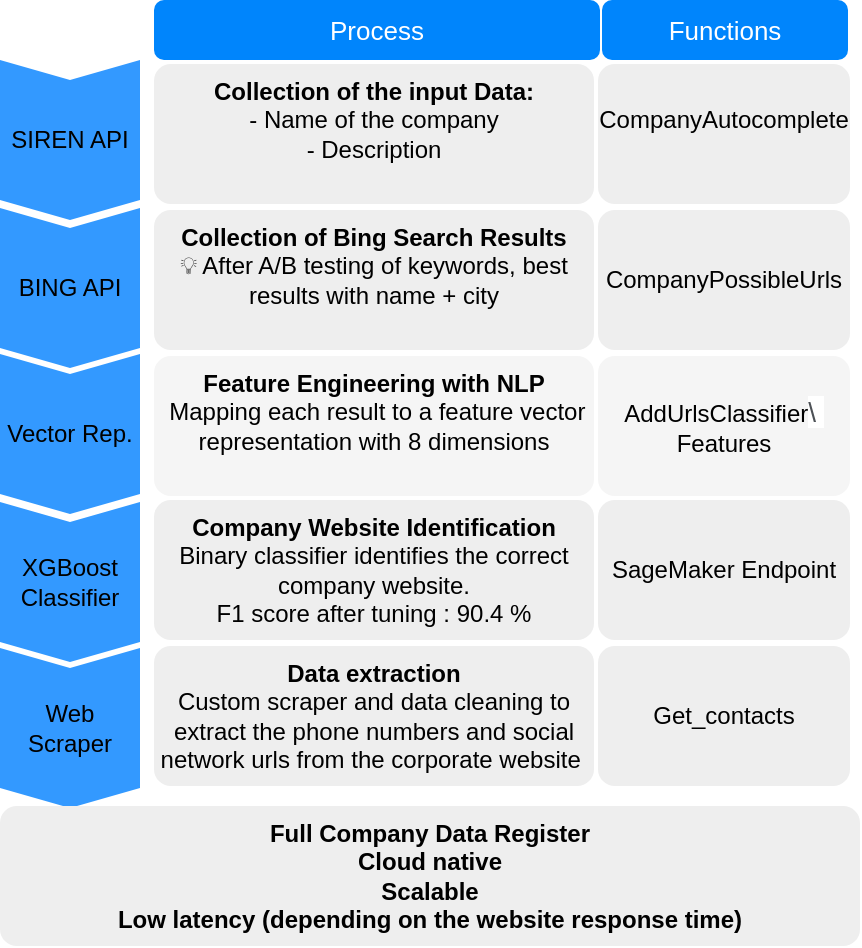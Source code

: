 <mxfile>
    <diagram id="nWdsQpbmOR0-idatPH8A" name="Page-1">
        <mxGraphModel dx="74" dy="680" grid="1" gridSize="10" guides="1" tooltips="1" connect="1" arrows="1" fold="1" page="1" pageScale="1" pageWidth="827" pageHeight="1169" math="0" shadow="0">
            <root>
                <mxCell id="0"/>
                <mxCell id="1" parent="0"/>
                <mxCell id="2" value="SIREN API" style="shape=step;perimeter=stepPerimeter;whiteSpace=wrap;html=1;fixedSize=1;size=10;direction=south;fillColor=#3399FF;strokeColor=none;rounded=0;fontColor=#000000;" parent="1" vertex="1">
                    <mxGeometry x="300" y="30" width="70" height="80" as="geometry"/>
                </mxCell>
                <mxCell id="3" value="BING API" style="shape=step;perimeter=stepPerimeter;whiteSpace=wrap;html=1;fixedSize=1;size=10;direction=south;fillColor=#3399FF;strokeColor=none;rounded=0;fontColor=#000000;" parent="1" vertex="1">
                    <mxGeometry x="300" y="104" width="70" height="80" as="geometry"/>
                </mxCell>
                <mxCell id="4" value="XGBoost Classifier" style="shape=step;perimeter=stepPerimeter;whiteSpace=wrap;html=1;fixedSize=1;size=10;direction=south;fillColor=#3399FF;strokeColor=none;rounded=0;fontColor=#000000;" parent="1" vertex="1">
                    <mxGeometry x="300" y="251" width="70" height="80" as="geometry"/>
                </mxCell>
                <mxCell id="5" value="Web Scraper" style="shape=step;perimeter=stepPerimeter;whiteSpace=wrap;html=1;fixedSize=1;size=10;direction=south;fillColor=#3399FF;strokeColor=none;rounded=0;fontColor=#000000;" parent="1" vertex="1">
                    <mxGeometry x="300" y="324" width="70" height="80" as="geometry"/>
                </mxCell>
                <mxCell id="6" value="&lt;font&gt;&lt;font&gt;&lt;b&gt;Collection of the input Data:&lt;/b&gt;&lt;br&gt;- Name of the company&lt;br&gt;- Description&lt;/font&gt;&lt;br&gt;&lt;/font&gt;" style="rounded=1;strokeColor=none;fillColor=#EEEEEE;align=center;arcSize=12;verticalAlign=top;whiteSpace=wrap;html=1;fontSize=12;fontColor=#000000;" parent="1" vertex="1">
                    <mxGeometry x="377" y="32" width="220" height="70" as="geometry"/>
                </mxCell>
                <mxCell id="7" value="&lt;font&gt;&lt;b&gt;Collection of Bing Search Results&lt;/b&gt;&lt;br&gt;💡 After A/B testing of keywords, best results with name + city&lt;br&gt;&lt;/font&gt;" style="rounded=1;strokeColor=none;fillColor=#EEEEEE;align=center;arcSize=12;verticalAlign=top;whiteSpace=wrap;html=1;fontSize=12;fontColor=#000000;" parent="1" vertex="1">
                    <mxGeometry x="377" y="105" width="220" height="70" as="geometry"/>
                </mxCell>
                <mxCell id="8" value="&lt;font&gt;&lt;b&gt;Company Website Identification&lt;/b&gt;&lt;br&gt;Binary classifier identifies the correct company website. &lt;br&gt;F1 score after tuning : 90.4 %&lt;br&gt;&lt;/font&gt;" style="rounded=1;strokeColor=none;fillColor=#EEEEEE;align=center;arcSize=12;verticalAlign=top;whiteSpace=wrap;html=1;fontSize=12;fontColor=#000000;" parent="1" vertex="1">
                    <mxGeometry x="377" y="250" width="220" height="70" as="geometry"/>
                </mxCell>
                <mxCell id="9" value="&lt;font&gt;&lt;b&gt;Data extraction&lt;/b&gt;&lt;br&gt;Custom scraper and data cleaning to extract the phone numbers and social network urls from the corporate website&amp;nbsp;&lt;br&gt;&lt;/font&gt;" style="rounded=1;strokeColor=none;fillColor=#EEEEEE;align=center;arcSize=12;verticalAlign=top;whiteSpace=wrap;html=1;fontSize=12;fontColor=#000000;" parent="1" vertex="1">
                    <mxGeometry x="377" y="323" width="220" height="70" as="geometry"/>
                </mxCell>
                <mxCell id="10" value="&lt;font&gt;&lt;b&gt;Full Company Data Register&lt;br&gt;Cloud native&lt;br&gt;Scalable&lt;br&gt;Low latency (depending on the website response time)&lt;/b&gt;&lt;br&gt;&lt;/font&gt;" style="rounded=1;strokeColor=none;fillColor=#EEEEEE;align=center;arcSize=12;verticalAlign=top;whiteSpace=wrap;html=1;fontSize=12;fontColor=#000000;" parent="1" vertex="1">
                    <mxGeometry x="300" y="403" width="430" height="70" as="geometry"/>
                </mxCell>
                <mxCell id="11" value="Vector Rep." style="shape=step;perimeter=stepPerimeter;whiteSpace=wrap;html=1;fixedSize=1;size=10;direction=south;fillColor=#3399FF;strokeColor=none;rounded=0;fontColor=#000000;" parent="1" vertex="1">
                    <mxGeometry x="300" y="177" width="70" height="80" as="geometry"/>
                </mxCell>
                <mxCell id="12" value="&lt;font&gt;&lt;b&gt;Feature Engineering with NLP&lt;/b&gt;&lt;br&gt;&amp;nbsp;Mapping each result to a feature vector representation with 8 dimensions&lt;br&gt;&lt;/font&gt;" style="rounded=1;align=center;arcSize=12;verticalAlign=top;whiteSpace=wrap;html=1;fontSize=12;fontColor=#000000;fillColor=#f5f5f5;strokeColor=none;" parent="1" vertex="1">
                    <mxGeometry x="377" y="178" width="220" height="70" as="geometry"/>
                </mxCell>
                <mxCell id="13" value="&lt;font style=&quot;font-size: 12px;&quot;&gt;&lt;font style=&quot;font-size: 12px;&quot;&gt;&lt;br style=&quot;font-size: 12px;&quot;&gt;CompanyAutocomplete&lt;/font&gt;&lt;br style=&quot;font-size: 12px;&quot;&gt;&lt;/font&gt;" style="rounded=1;strokeColor=none;fillColor=#EEEEEE;align=center;arcSize=12;verticalAlign=top;whiteSpace=wrap;html=1;fontSize=12;fontColor=#000000;" parent="1" vertex="1">
                    <mxGeometry x="599" y="32" width="126" height="70" as="geometry"/>
                </mxCell>
                <mxCell id="14" value="CompanyPossibleUrls" style="rounded=1;strokeColor=none;fillColor=#EEEEEE;align=center;arcSize=12;verticalAlign=middle;whiteSpace=wrap;html=1;fontSize=12;fontColor=#000000;" parent="1" vertex="1">
                    <mxGeometry x="599" y="105" width="126" height="70" as="geometry"/>
                </mxCell>
                <mxCell id="15" value="&lt;span&gt;SageMaker Endpoint&lt;/span&gt;" style="rounded=1;strokeColor=none;fillColor=#EEEEEE;align=center;arcSize=12;verticalAlign=middle;whiteSpace=wrap;html=1;fontSize=12;fontColor=#000000;fontStyle=0" parent="1" vertex="1">
                    <mxGeometry x="599" y="250" width="126" height="70" as="geometry"/>
                </mxCell>
                <mxCell id="16" value="Get_contacts" style="rounded=1;strokeColor=none;fillColor=#EEEEEE;align=center;arcSize=12;verticalAlign=middle;whiteSpace=wrap;html=1;fontSize=12;fontColor=#000000;" parent="1" vertex="1">
                    <mxGeometry x="599" y="323" width="126" height="70" as="geometry"/>
                </mxCell>
                <mxCell id="17" value="AddUrlsClassifier&lt;span style=&quot;color: rgb(77 , 81 , 86) ; font-family: &amp;#34;arial&amp;#34; , sans-serif ; font-size: 14px ; text-align: left ; background-color: rgb(255 , 255 , 255)&quot;&gt;\&lt;span class=&quot;Apple-converted-space&quot;&gt;&amp;nbsp;&lt;/span&gt;&lt;/span&gt;&lt;br&gt;Features" style="rounded=1;align=center;arcSize=12;verticalAlign=middle;whiteSpace=wrap;html=1;fontSize=12;fontColor=#000000;fillColor=#f5f5f5;strokeColor=none;" parent="1" vertex="1">
                    <mxGeometry x="599" y="178" width="126" height="70" as="geometry"/>
                </mxCell>
                <mxCell id="18" value="Functions" style="html=1;shadow=0;dashed=0;shape=mxgraph.bootstrap.rrect;rSize=5;strokeColor=none;strokeWidth=1;fillColor=#0085FC;fontColor=#FFFFFF;whiteSpace=wrap;align=center;verticalAlign=middle;spacingLeft=0;fontStyle=0;fontSize=13;spacing=5;" parent="1" vertex="1">
                    <mxGeometry x="601" width="123" height="30" as="geometry"/>
                </mxCell>
                <mxCell id="19" value="Process" style="html=1;shadow=0;dashed=0;shape=mxgraph.bootstrap.rrect;rSize=5;strokeColor=none;strokeWidth=1;fillColor=#0085FC;fontColor=#FFFFFF;whiteSpace=wrap;align=center;verticalAlign=middle;spacingLeft=0;fontStyle=0;fontSize=13;spacing=5;" parent="1" vertex="1">
                    <mxGeometry x="377" width="223" height="30" as="geometry"/>
                </mxCell>
            </root>
        </mxGraphModel>
    </diagram>
</mxfile>